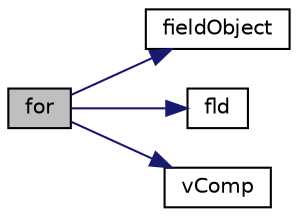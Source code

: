 digraph "for"
{
  bgcolor="transparent";
  edge [fontname="Helvetica",fontsize="10",labelfontname="Helvetica",labelfontsize="10"];
  node [fontname="Helvetica",fontsize="10",shape=record];
  rankdir="LR";
  Node0 [label="for",height=0.2,width=0.4,color="black", fillcolor="grey75", style="filled", fontcolor="black"];
  Node0 -> Node1 [color="midnightblue",fontsize="10",style="solid",fontname="Helvetica"];
  Node1 [label="fieldObject",height=0.2,width=0.4,color="black",URL="$a19442.html#a320cf83612cc3fb001166525cdb9670e"];
  Node0 -> Node2 [color="midnightblue",fontsize="10",style="solid",fontname="Helvetica"];
  Node2 [label="fld",height=0.2,width=0.4,color="black",URL="$a19337.html#a378472d1f8b33eeefbda63a947476c8c"];
  Node0 -> Node3 [color="midnightblue",fontsize="10",style="solid",fontname="Helvetica"];
  Node3 [label="vComp",height=0.2,width=0.4,color="black",URL="$a19349.html#ace0663a130d7e204a67ac25a09bedf89"];
}
